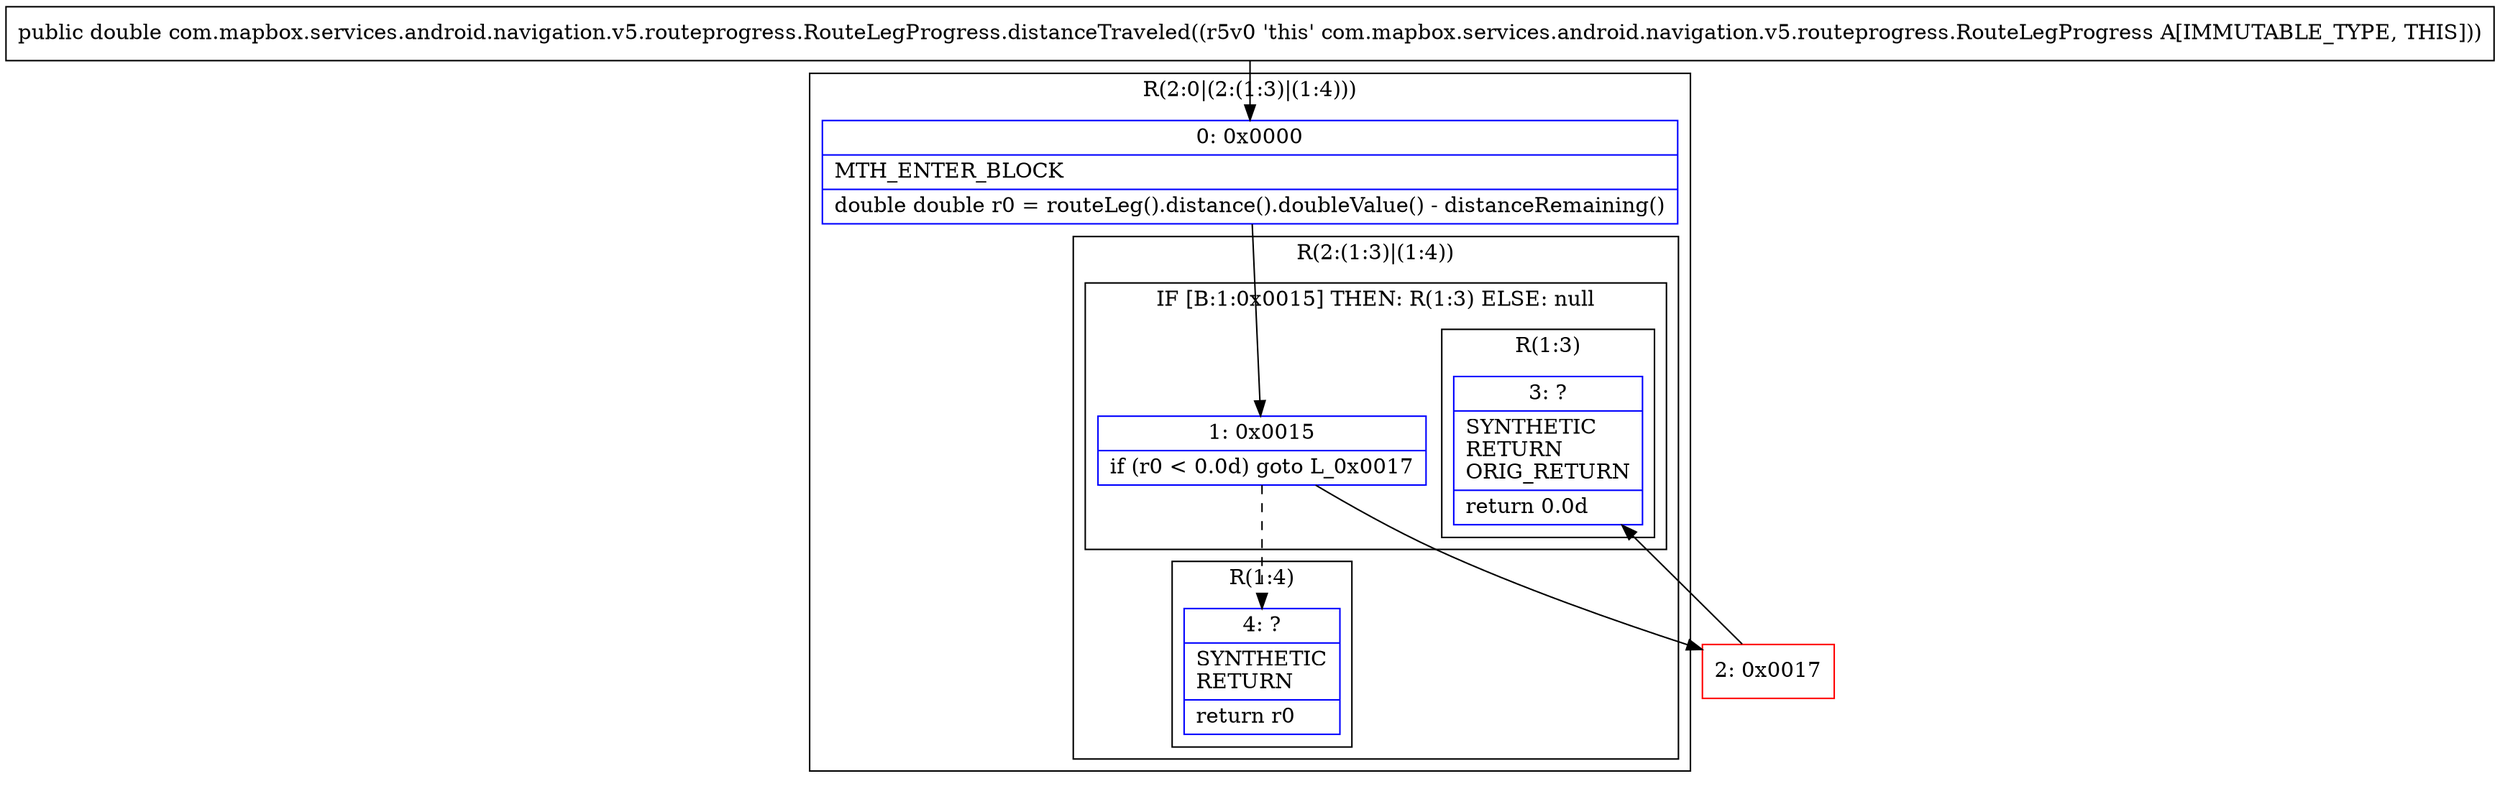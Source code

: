 digraph "CFG forcom.mapbox.services.android.navigation.v5.routeprogress.RouteLegProgress.distanceTraveled()D" {
subgraph cluster_Region_108634740 {
label = "R(2:0|(2:(1:3)|(1:4)))";
node [shape=record,color=blue];
Node_0 [shape=record,label="{0\:\ 0x0000|MTH_ENTER_BLOCK\l|double double r0 = routeLeg().distance().doubleValue() \- distanceRemaining()\l}"];
subgraph cluster_Region_570869823 {
label = "R(2:(1:3)|(1:4))";
node [shape=record,color=blue];
subgraph cluster_IfRegion_960884337 {
label = "IF [B:1:0x0015] THEN: R(1:3) ELSE: null";
node [shape=record,color=blue];
Node_1 [shape=record,label="{1\:\ 0x0015|if (r0 \< 0.0d) goto L_0x0017\l}"];
subgraph cluster_Region_419260727 {
label = "R(1:3)";
node [shape=record,color=blue];
Node_3 [shape=record,label="{3\:\ ?|SYNTHETIC\lRETURN\lORIG_RETURN\l|return 0.0d\l}"];
}
}
subgraph cluster_Region_1028980951 {
label = "R(1:4)";
node [shape=record,color=blue];
Node_4 [shape=record,label="{4\:\ ?|SYNTHETIC\lRETURN\l|return r0\l}"];
}
}
}
Node_2 [shape=record,color=red,label="{2\:\ 0x0017}"];
MethodNode[shape=record,label="{public double com.mapbox.services.android.navigation.v5.routeprogress.RouteLegProgress.distanceTraveled((r5v0 'this' com.mapbox.services.android.navigation.v5.routeprogress.RouteLegProgress A[IMMUTABLE_TYPE, THIS])) }"];
MethodNode -> Node_0;
Node_0 -> Node_1;
Node_1 -> Node_2;
Node_1 -> Node_4[style=dashed];
Node_2 -> Node_3;
}

